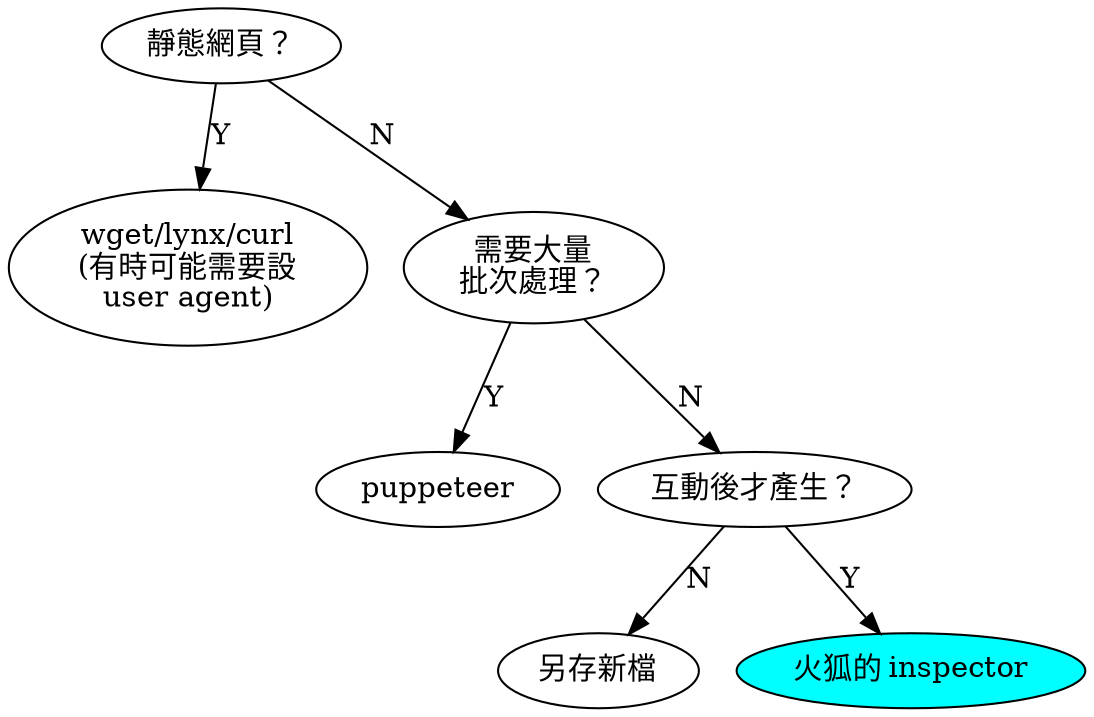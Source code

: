 digraph "如何下載 html 表格？" {

    overlap = scale;

    init [ label="靜態網頁？" ];
    wget [ label="wget/lynx/curl\n(有時可能需要設\nuser agent)" ];
    batch [ label="需要大量\n批次處理？"];
    puppeteer [ label="puppeteer" ];
    interactive [ label="互動後才產生？" ];
    save_as [ label="另存新檔" ];
    inspector [ label="火狐的 inspector"; style="filled"; fillcolor="cyan"; ];

    init -> wget [ label="Y" ];
    init -> batch [ label="N" ];
    batch -> puppeteer [ label="Y" ];
    batch -> interactive [ label="N" ];
    interactive -> save_as [ label="N" ];
    interactive -> inspector [ label="Y" ];
}

